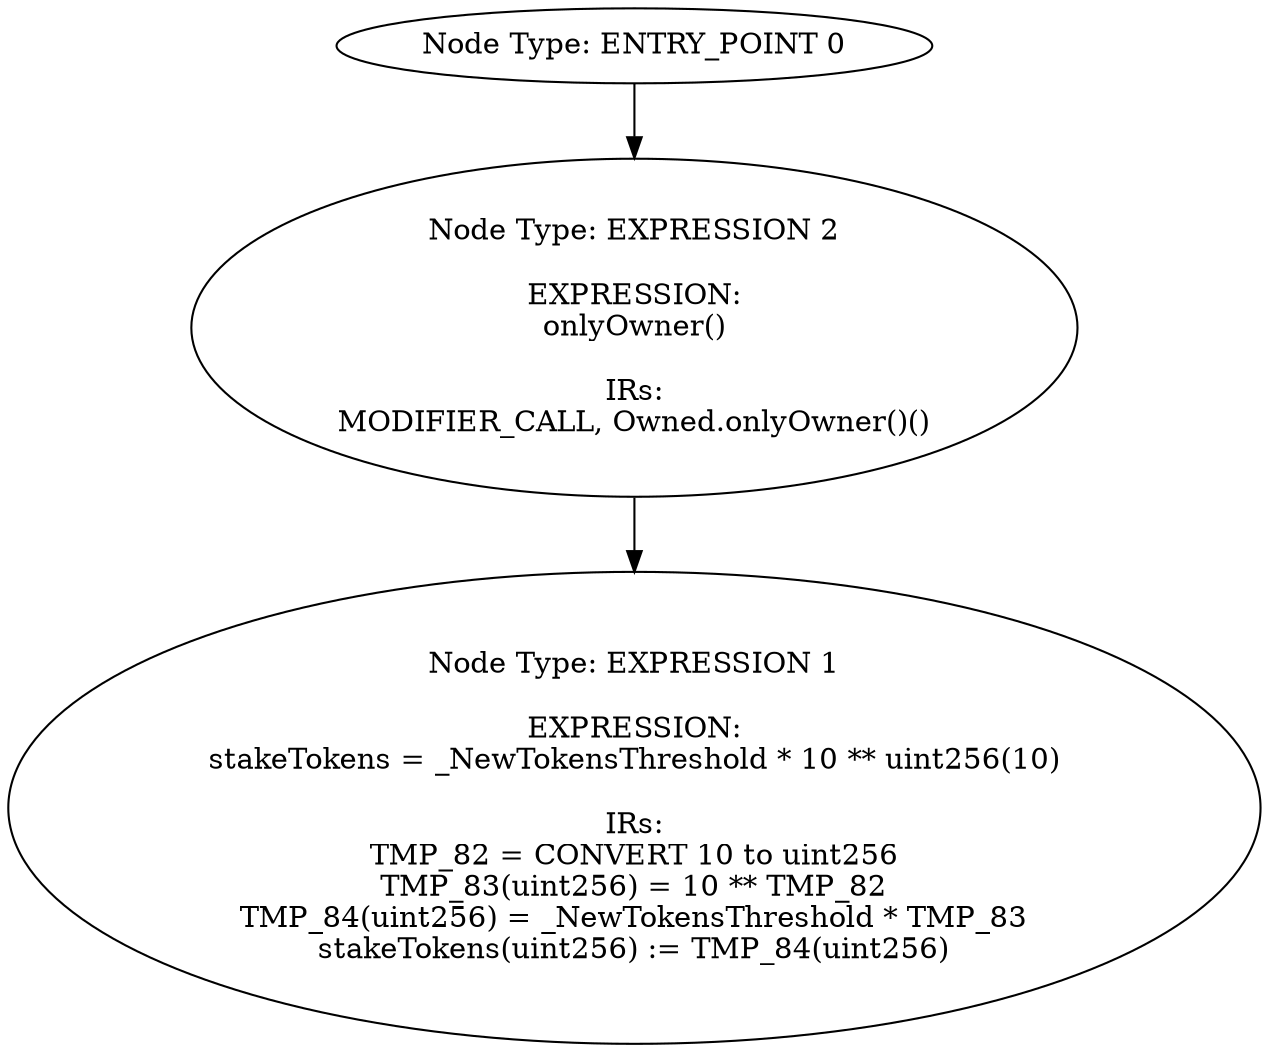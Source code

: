 digraph{
0[label="Node Type: ENTRY_POINT 0
"];
0->2;
1[label="Node Type: EXPRESSION 1

EXPRESSION:
stakeTokens = _NewTokensThreshold * 10 ** uint256(10)

IRs:
TMP_82 = CONVERT 10 to uint256
TMP_83(uint256) = 10 ** TMP_82
TMP_84(uint256) = _NewTokensThreshold * TMP_83
stakeTokens(uint256) := TMP_84(uint256)"];
2[label="Node Type: EXPRESSION 2

EXPRESSION:
onlyOwner()

IRs:
MODIFIER_CALL, Owned.onlyOwner()()"];
2->1;
}
